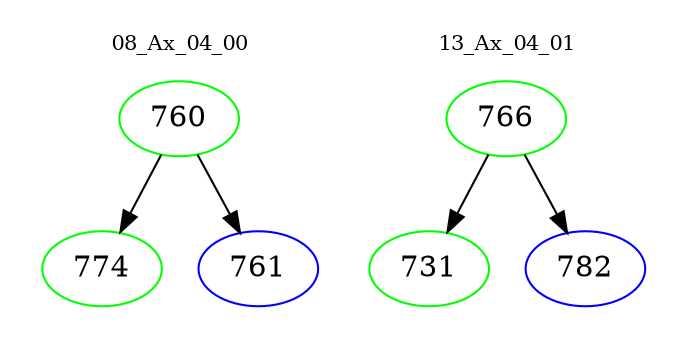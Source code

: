 digraph{
subgraph cluster_0 {
color = white
label = "08_Ax_04_00";
fontsize=10;
T0_760 [label="760", color="green"]
T0_760 -> T0_774 [color="black"]
T0_774 [label="774", color="green"]
T0_760 -> T0_761 [color="black"]
T0_761 [label="761", color="blue"]
}
subgraph cluster_1 {
color = white
label = "13_Ax_04_01";
fontsize=10;
T1_766 [label="766", color="green"]
T1_766 -> T1_731 [color="black"]
T1_731 [label="731", color="green"]
T1_766 -> T1_782 [color="black"]
T1_782 [label="782", color="blue"]
}
}
